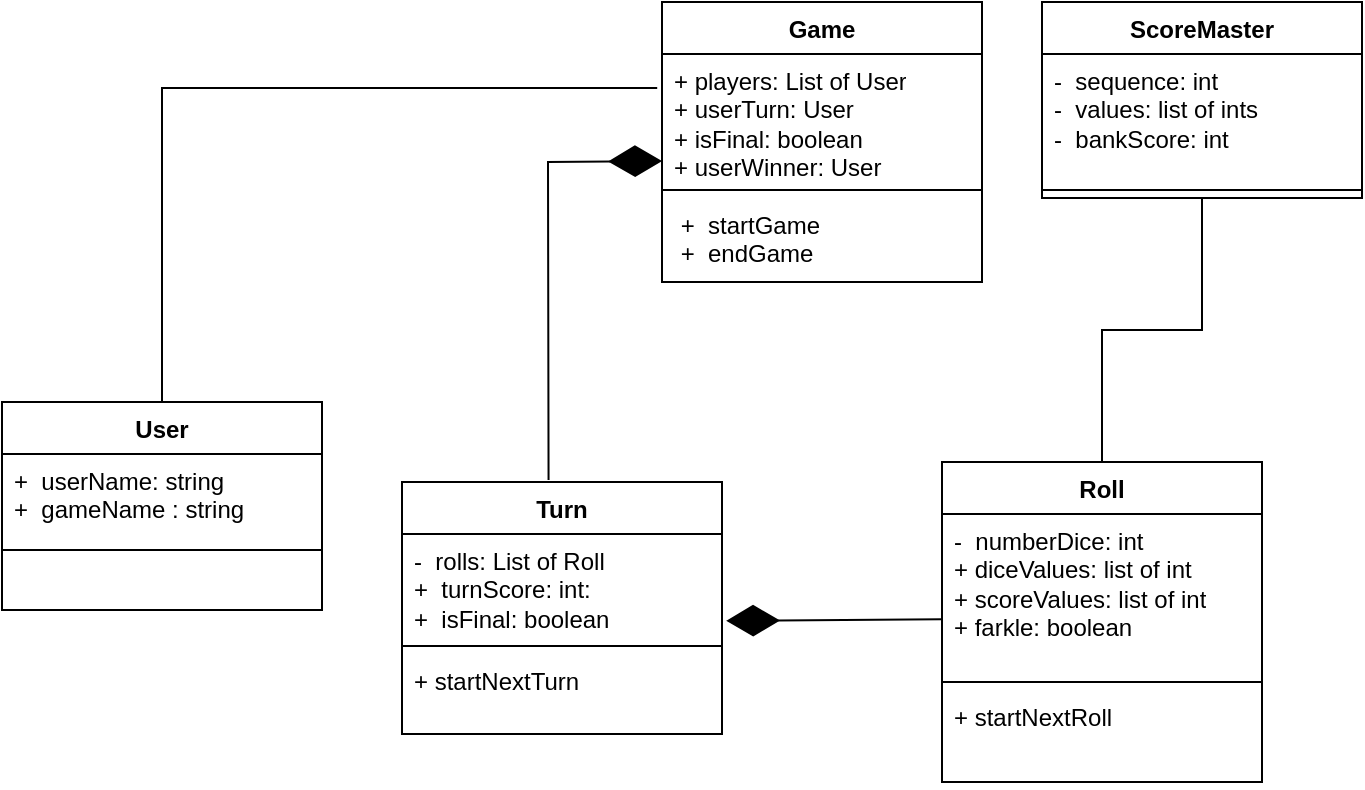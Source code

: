<mxfile version="26.0.15">
  <diagram id="peEkl4aIgAbrXeQ6plFa" name="Page-1">
    <mxGraphModel dx="1050" dy="562" grid="1" gridSize="10" guides="1" tooltips="1" connect="1" arrows="1" fold="1" page="1" pageScale="1" pageWidth="850" pageHeight="1100" math="0" shadow="0">
      <root>
        <mxCell id="0" />
        <mxCell id="1" parent="0" />
        <mxCell id="Hqp2iDPqweFUYbqCkUHq-1" value="Turn" style="swimlane;fontStyle=1;align=center;verticalAlign=top;childLayout=stackLayout;horizontal=1;startSize=26;horizontalStack=0;resizeParent=1;resizeParentMax=0;resizeLast=0;collapsible=1;marginBottom=0;whiteSpace=wrap;html=1;" parent="1" vertex="1">
          <mxGeometry x="340" y="260" width="160" height="126" as="geometry" />
        </mxCell>
        <mxCell id="Hqp2iDPqweFUYbqCkUHq-2" value="-&amp;nbsp; rolls: List of Roll&lt;div&gt;+&amp;nbsp; turnScore: int:&lt;/div&gt;&lt;div&gt;+&amp;nbsp; isFinal: boolean&lt;/div&gt;" style="text;strokeColor=none;fillColor=none;align=left;verticalAlign=top;spacingLeft=4;spacingRight=4;overflow=hidden;rotatable=0;points=[[0,0.5],[1,0.5]];portConstraint=eastwest;whiteSpace=wrap;html=1;" parent="Hqp2iDPqweFUYbqCkUHq-1" vertex="1">
          <mxGeometry y="26" width="160" height="52" as="geometry" />
        </mxCell>
        <mxCell id="Hqp2iDPqweFUYbqCkUHq-3" value="" style="line;strokeWidth=1;fillColor=none;align=left;verticalAlign=middle;spacingTop=-1;spacingLeft=3;spacingRight=3;rotatable=0;labelPosition=right;points=[];portConstraint=eastwest;strokeColor=inherit;" parent="Hqp2iDPqweFUYbqCkUHq-1" vertex="1">
          <mxGeometry y="78" width="160" height="8" as="geometry" />
        </mxCell>
        <mxCell id="cb0f6lu0sOfG4pyCu2vx-6" value="&lt;div&gt;+ startNextTurn&lt;/div&gt;" style="text;strokeColor=none;fillColor=none;align=left;verticalAlign=top;spacingLeft=4;spacingRight=4;overflow=hidden;rotatable=0;points=[[0,0.5],[1,0.5]];portConstraint=eastwest;whiteSpace=wrap;html=1;" vertex="1" parent="Hqp2iDPqweFUYbqCkUHq-1">
          <mxGeometry y="86" width="160" height="40" as="geometry" />
        </mxCell>
        <mxCell id="Hqp2iDPqweFUYbqCkUHq-13" value="User" style="swimlane;fontStyle=1;align=center;verticalAlign=top;childLayout=stackLayout;horizontal=1;startSize=26;horizontalStack=0;resizeParent=1;resizeParentMax=0;resizeLast=0;collapsible=1;marginBottom=0;whiteSpace=wrap;html=1;" parent="1" vertex="1">
          <mxGeometry x="140" y="220" width="160" height="104" as="geometry" />
        </mxCell>
        <mxCell id="Hqp2iDPqweFUYbqCkUHq-14" value="+&amp;nbsp; userName: string&lt;div&gt;+&amp;nbsp; gameName : string&lt;br&gt;&lt;div&gt;&lt;br&gt;&lt;/div&gt;&lt;/div&gt;" style="text;strokeColor=none;fillColor=none;align=left;verticalAlign=top;spacingLeft=4;spacingRight=4;overflow=hidden;rotatable=0;points=[[0,0.5],[1,0.5]];portConstraint=eastwest;whiteSpace=wrap;html=1;" parent="Hqp2iDPqweFUYbqCkUHq-13" vertex="1">
          <mxGeometry y="26" width="160" height="44" as="geometry" />
        </mxCell>
        <mxCell id="Hqp2iDPqweFUYbqCkUHq-15" value="" style="line;strokeWidth=1;fillColor=none;align=left;verticalAlign=middle;spacingTop=-1;spacingLeft=3;spacingRight=3;rotatable=0;labelPosition=right;points=[];portConstraint=eastwest;strokeColor=inherit;" parent="Hqp2iDPqweFUYbqCkUHq-13" vertex="1">
          <mxGeometry y="70" width="160" height="8" as="geometry" />
        </mxCell>
        <mxCell id="Hqp2iDPqweFUYbqCkUHq-16" value="&amp;nbsp;" style="text;strokeColor=none;fillColor=none;align=left;verticalAlign=top;spacingLeft=4;spacingRight=4;overflow=hidden;rotatable=0;points=[[0,0.5],[1,0.5]];portConstraint=eastwest;whiteSpace=wrap;html=1;" parent="Hqp2iDPqweFUYbqCkUHq-13" vertex="1">
          <mxGeometry y="78" width="160" height="26" as="geometry" />
        </mxCell>
        <mxCell id="Hqp2iDPqweFUYbqCkUHq-17" value="Roll" style="swimlane;fontStyle=1;align=center;verticalAlign=top;childLayout=stackLayout;horizontal=1;startSize=26;horizontalStack=0;resizeParent=1;resizeParentMax=0;resizeLast=0;collapsible=1;marginBottom=0;whiteSpace=wrap;html=1;" parent="1" vertex="1">
          <mxGeometry x="610" y="250" width="160" height="160" as="geometry" />
        </mxCell>
        <mxCell id="Hqp2iDPqweFUYbqCkUHq-18" value="&lt;div&gt;-&amp;nbsp; numberDice: int&lt;/div&gt;+ diceValues: list of int&lt;div&gt;+ scoreValues: list of int&lt;/div&gt;&lt;div&gt;&lt;span style=&quot;background-color: transparent; color: light-dark(rgb(0, 0, 0), rgb(255, 255, 255));&quot;&gt;+ farkle: boolean&lt;/span&gt;&lt;/div&gt;" style="text;strokeColor=none;fillColor=none;align=left;verticalAlign=top;spacingLeft=4;spacingRight=4;overflow=hidden;rotatable=0;points=[[0,0.5],[1,0.5]];portConstraint=eastwest;whiteSpace=wrap;html=1;" parent="Hqp2iDPqweFUYbqCkUHq-17" vertex="1">
          <mxGeometry y="26" width="160" height="80" as="geometry" />
        </mxCell>
        <mxCell id="Hqp2iDPqweFUYbqCkUHq-19" value="" style="line;strokeWidth=1;fillColor=none;align=left;verticalAlign=middle;spacingTop=-1;spacingLeft=3;spacingRight=3;rotatable=0;labelPosition=right;points=[];portConstraint=eastwest;strokeColor=inherit;" parent="Hqp2iDPqweFUYbqCkUHq-17" vertex="1">
          <mxGeometry y="106" width="160" height="8" as="geometry" />
        </mxCell>
        <mxCell id="Hqp2iDPqweFUYbqCkUHq-20" value="+ startNextRoll&lt;div&gt;&lt;div&gt;&lt;br&gt;&lt;/div&gt;&lt;/div&gt;" style="text;strokeColor=none;fillColor=none;align=left;verticalAlign=top;spacingLeft=4;spacingRight=4;overflow=hidden;rotatable=0;points=[[0,0.5],[1,0.5]];portConstraint=eastwest;whiteSpace=wrap;html=1;" parent="Hqp2iDPqweFUYbqCkUHq-17" vertex="1">
          <mxGeometry y="114" width="160" height="46" as="geometry" />
        </mxCell>
        <mxCell id="Hqp2iDPqweFUYbqCkUHq-21" value="Game" style="swimlane;fontStyle=1;align=center;verticalAlign=top;childLayout=stackLayout;horizontal=1;startSize=26;horizontalStack=0;resizeParent=1;resizeParentMax=0;resizeLast=0;collapsible=1;marginBottom=0;whiteSpace=wrap;html=1;" parent="1" vertex="1">
          <mxGeometry x="470" y="20" width="160" height="140" as="geometry" />
        </mxCell>
        <mxCell id="Hqp2iDPqweFUYbqCkUHq-22" value="+ players: List of User&lt;div&gt;+ userTurn: User&lt;/div&gt;&lt;div&gt;+ isFinal: boolean&lt;/div&gt;&lt;div&gt;+ userWinner: User&lt;/div&gt;&lt;div&gt;&lt;br&gt;&lt;div&gt;&lt;br&gt;&lt;/div&gt;&lt;/div&gt;" style="text;strokeColor=none;fillColor=none;align=left;verticalAlign=top;spacingLeft=4;spacingRight=4;overflow=hidden;rotatable=0;points=[[0,0.5],[1,0.5]];portConstraint=eastwest;whiteSpace=wrap;html=1;" parent="Hqp2iDPqweFUYbqCkUHq-21" vertex="1">
          <mxGeometry y="26" width="160" height="64" as="geometry" />
        </mxCell>
        <mxCell id="cb0f6lu0sOfG4pyCu2vx-16" value="" style="endArrow=diamondThin;endFill=1;endSize=24;html=1;rounded=0;entryX=1.013;entryY=0.835;entryDx=0;entryDy=0;entryPerimeter=0;exitX=0.458;exitY=-0.008;exitDx=0;exitDy=0;exitPerimeter=0;" edge="1" parent="Hqp2iDPqweFUYbqCkUHq-21" source="Hqp2iDPqweFUYbqCkUHq-1">
          <mxGeometry width="160" relative="1" as="geometry">
            <mxPoint x="108" y="79.5" as="sourcePoint" />
            <mxPoint y="79.5" as="targetPoint" />
            <Array as="points">
              <mxPoint x="-57" y="80" />
            </Array>
          </mxGeometry>
        </mxCell>
        <mxCell id="Hqp2iDPqweFUYbqCkUHq-23" value="" style="line;strokeWidth=1;fillColor=none;align=left;verticalAlign=middle;spacingTop=-1;spacingLeft=3;spacingRight=3;rotatable=0;labelPosition=right;points=[];portConstraint=eastwest;strokeColor=inherit;" parent="Hqp2iDPqweFUYbqCkUHq-21" vertex="1">
          <mxGeometry y="90" width="160" height="8" as="geometry" />
        </mxCell>
        <mxCell id="Hqp2iDPqweFUYbqCkUHq-24" value="&amp;nbsp;+&amp;nbsp; startGame&lt;div&gt;&amp;nbsp;+&amp;nbsp; endGame&lt;/div&gt;" style="text;strokeColor=none;fillColor=none;align=left;verticalAlign=top;spacingLeft=4;spacingRight=4;overflow=hidden;rotatable=0;points=[[0,0.5],[1,0.5]];portConstraint=eastwest;whiteSpace=wrap;html=1;" parent="Hqp2iDPqweFUYbqCkUHq-21" vertex="1">
          <mxGeometry y="98" width="160" height="42" as="geometry" />
        </mxCell>
        <mxCell id="cb0f6lu0sOfG4pyCu2vx-7" value="ScoreMaster" style="swimlane;fontStyle=1;align=center;verticalAlign=top;childLayout=stackLayout;horizontal=1;startSize=26;horizontalStack=0;resizeParent=1;resizeParentMax=0;resizeLast=0;collapsible=1;marginBottom=0;whiteSpace=wrap;html=1;" vertex="1" parent="1">
          <mxGeometry x="660" y="20" width="160" height="98" as="geometry" />
        </mxCell>
        <mxCell id="cb0f6lu0sOfG4pyCu2vx-8" value="&lt;div&gt;-&amp;nbsp; sequence: int&lt;/div&gt;&lt;div&gt;-&amp;nbsp; values: list of ints&lt;/div&gt;&lt;div&gt;-&amp;nbsp; bankScore: int&lt;/div&gt;" style="text;strokeColor=none;fillColor=none;align=left;verticalAlign=top;spacingLeft=4;spacingRight=4;overflow=hidden;rotatable=0;points=[[0,0.5],[1,0.5]];portConstraint=eastwest;whiteSpace=wrap;html=1;" vertex="1" parent="cb0f6lu0sOfG4pyCu2vx-7">
          <mxGeometry y="26" width="160" height="64" as="geometry" />
        </mxCell>
        <mxCell id="cb0f6lu0sOfG4pyCu2vx-9" value="" style="line;strokeWidth=1;fillColor=none;align=left;verticalAlign=middle;spacingTop=-1;spacingLeft=3;spacingRight=3;rotatable=0;labelPosition=right;points=[];portConstraint=eastwest;strokeColor=inherit;" vertex="1" parent="cb0f6lu0sOfG4pyCu2vx-7">
          <mxGeometry y="90" width="160" height="8" as="geometry" />
        </mxCell>
        <mxCell id="cb0f6lu0sOfG4pyCu2vx-15" value="" style="endArrow=diamondThin;endFill=1;endSize=24;html=1;rounded=0;entryX=1.013;entryY=0.835;entryDx=0;entryDy=0;entryPerimeter=0;exitX=0;exitY=0.658;exitDx=0;exitDy=0;exitPerimeter=0;" edge="1" parent="1" source="Hqp2iDPqweFUYbqCkUHq-18" target="Hqp2iDPqweFUYbqCkUHq-2">
          <mxGeometry width="160" relative="1" as="geometry">
            <mxPoint x="340" y="130" as="sourcePoint" />
            <mxPoint x="500" y="130" as="targetPoint" />
          </mxGeometry>
        </mxCell>
        <mxCell id="cb0f6lu0sOfG4pyCu2vx-17" value="" style="endArrow=none;html=1;edgeStyle=orthogonalEdgeStyle;rounded=0;entryX=-0.015;entryY=0.266;entryDx=0;entryDy=0;entryPerimeter=0;exitX=0.5;exitY=0;exitDx=0;exitDy=0;" edge="1" parent="1" source="Hqp2iDPqweFUYbqCkUHq-13" target="Hqp2iDPqweFUYbqCkUHq-22">
          <mxGeometry relative="1" as="geometry">
            <mxPoint x="340" y="130" as="sourcePoint" />
            <mxPoint x="500" y="130" as="targetPoint" />
          </mxGeometry>
        </mxCell>
        <mxCell id="cb0f6lu0sOfG4pyCu2vx-20" value="" style="endArrow=none;html=1;edgeStyle=orthogonalEdgeStyle;rounded=0;entryX=0.5;entryY=0;entryDx=0;entryDy=0;exitX=0.5;exitY=1;exitDx=0;exitDy=0;" edge="1" parent="1" source="cb0f6lu0sOfG4pyCu2vx-7" target="Hqp2iDPqweFUYbqCkUHq-17">
          <mxGeometry relative="1" as="geometry">
            <mxPoint x="730" y="140" as="sourcePoint" />
            <mxPoint x="500" y="130" as="targetPoint" />
          </mxGeometry>
        </mxCell>
      </root>
    </mxGraphModel>
  </diagram>
</mxfile>
